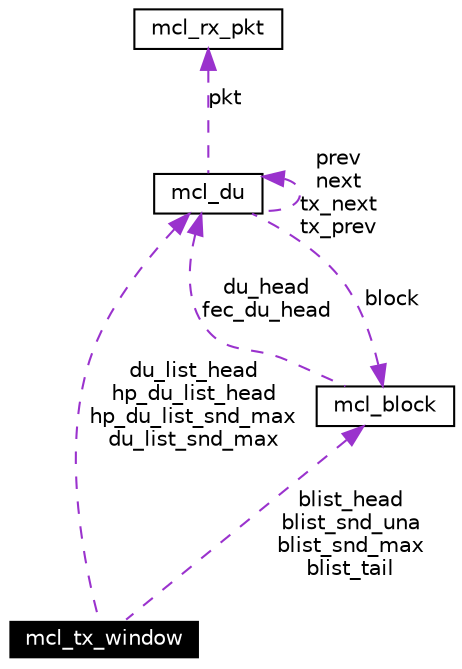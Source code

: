 digraph G
{
  edge [fontname="Helvetica",fontsize=10,labelfontname="Helvetica",labelfontsize=10];
  node [fontname="Helvetica",fontsize=10,shape=record];
  Node182 [label="mcl_tx_window",height=0.2,width=0.4,color="white", fillcolor="black", style="filled" fontcolor="white"];
  Node183 -> Node182 [dir=back,color="darkorchid3",fontsize=10,style="dashed",label="du_list_head\nhp_du_list_head\nhp_du_list_snd_max\ndu_list_snd_max",fontname="Helvetica"];
  Node183 [label="mcl_du",height=0.2,width=0.4,color="black",URL="$classmcl__du.html"];
  Node184 -> Node183 [dir=back,color="darkorchid3",fontsize=10,style="dashed",label="pkt",fontname="Helvetica"];
  Node184 [label="mcl_rx_pkt",height=0.2,width=0.4,color="black",URL="$classmcl__rx__pkt.html"];
  Node183 -> Node183 [dir=back,color="darkorchid3",fontsize=10,style="dashed",label="prev\nnext\ntx_next\ntx_prev",fontname="Helvetica"];
  Node185 -> Node183 [dir=back,color="darkorchid3",fontsize=10,style="dashed",label="block",fontname="Helvetica"];
  Node185 [label="mcl_block",height=0.2,width=0.4,color="black",URL="$classmcl__block.html"];
  Node183 -> Node185 [dir=back,color="darkorchid3",fontsize=10,style="dashed",label="du_head\nfec_du_head",fontname="Helvetica"];
  Node185 -> Node182 [dir=back,color="darkorchid3",fontsize=10,style="dashed",label="blist_head\nblist_snd_una\nblist_snd_max\nblist_tail",fontname="Helvetica"];
}
